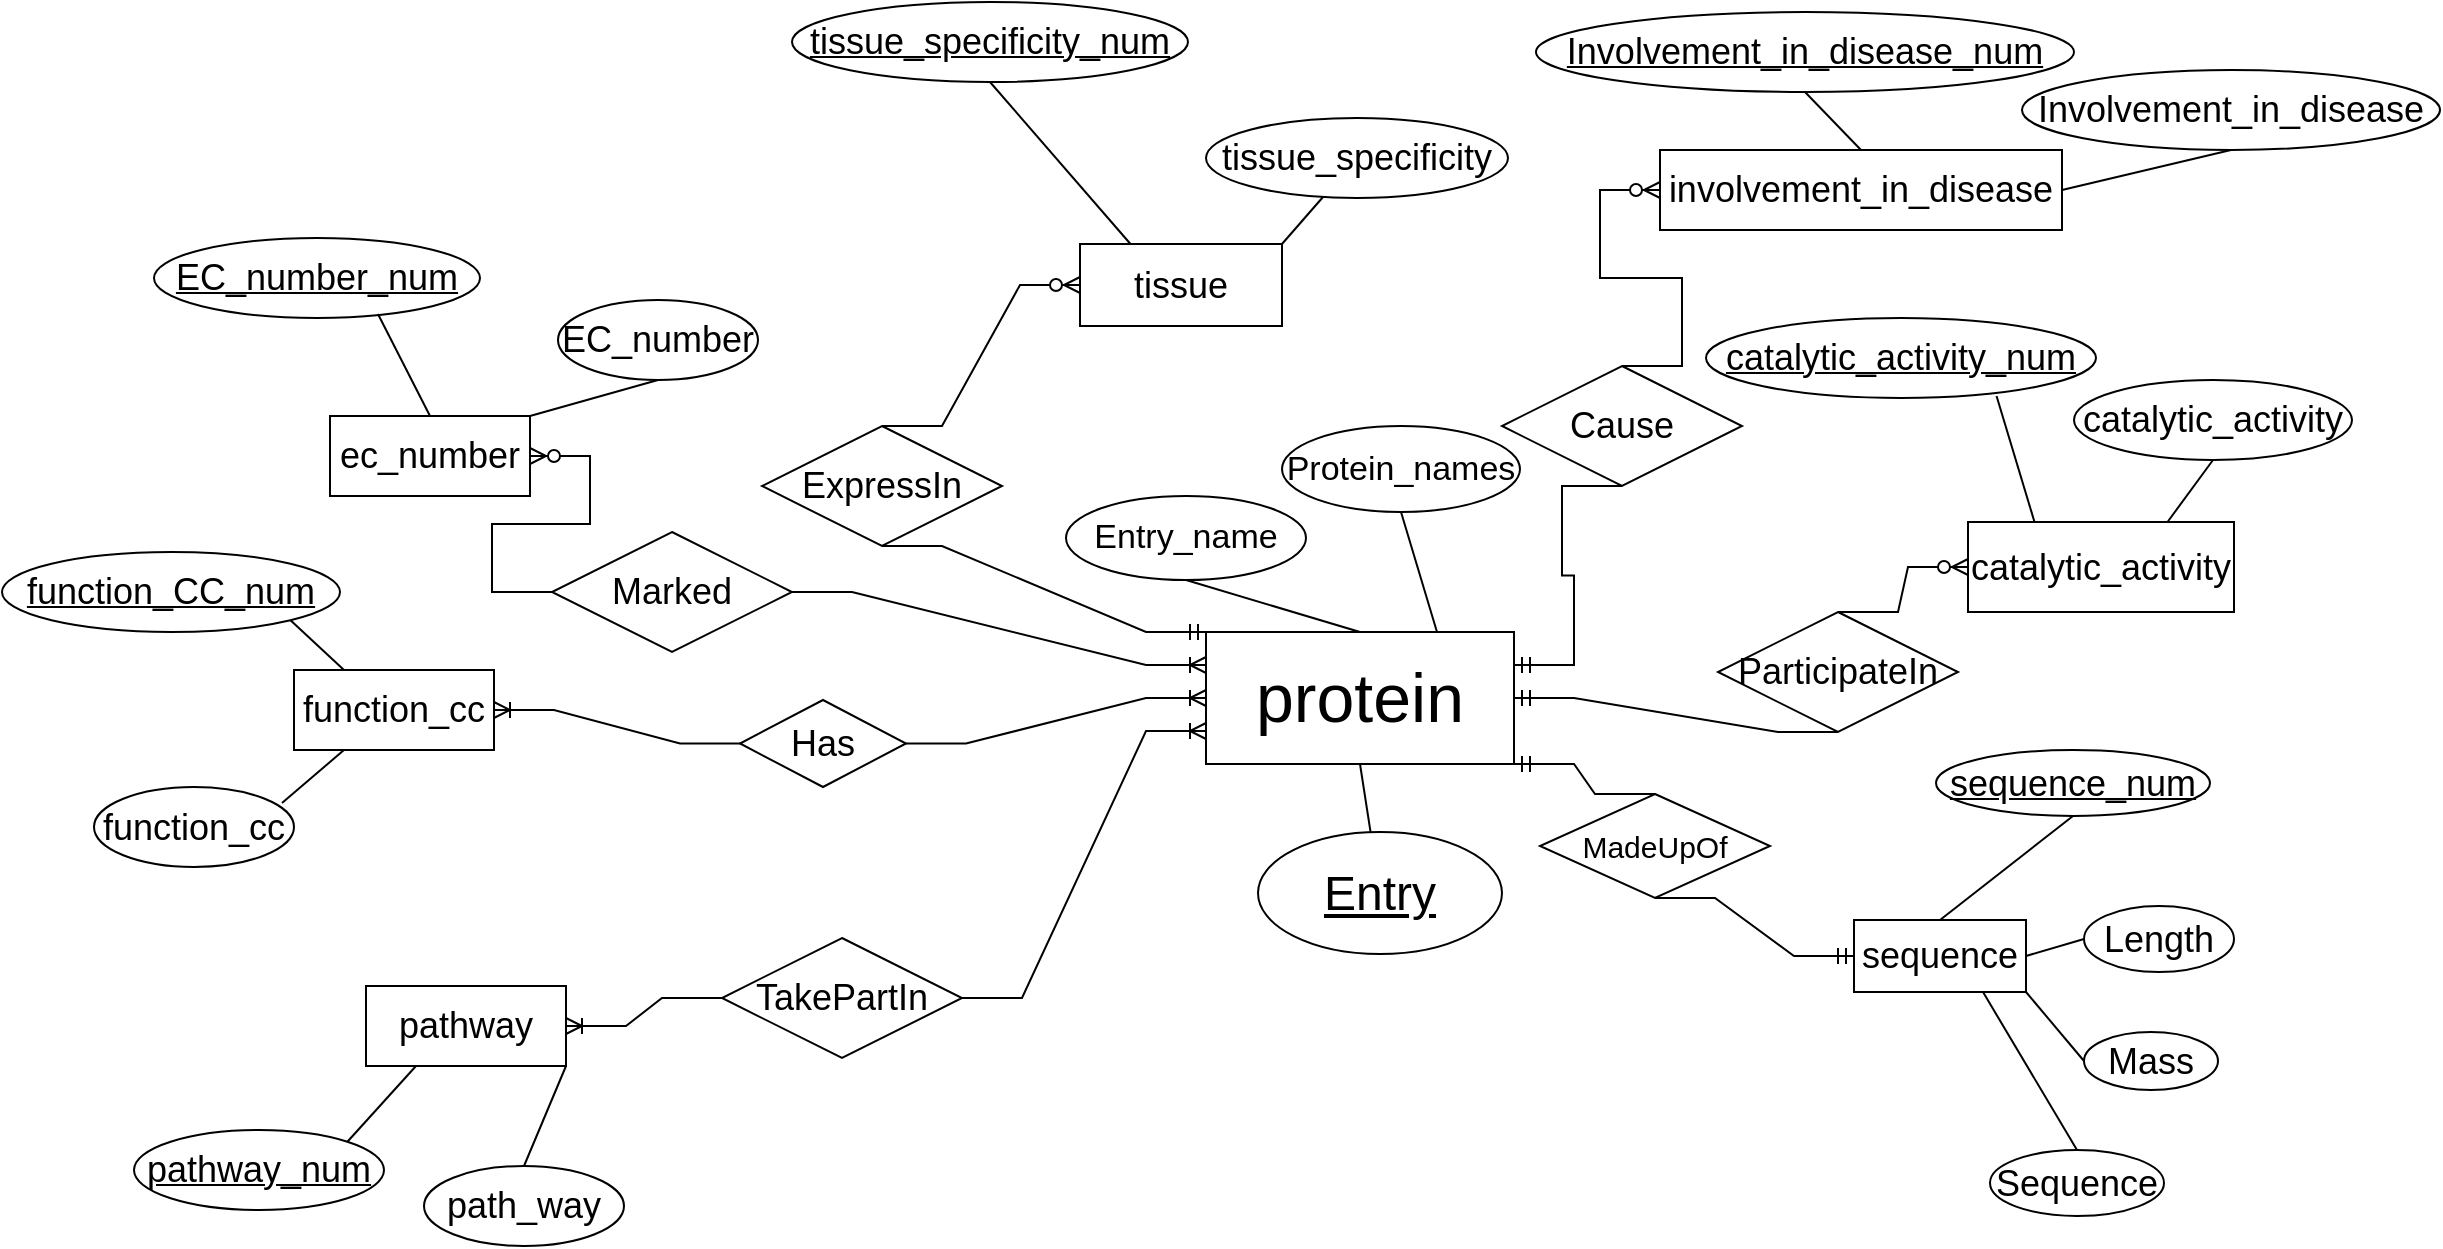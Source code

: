 <mxfile version="20.8.19" type="github">
  <diagram id="R2lEEEUBdFMjLlhIrx00" name="Page-1">
    <mxGraphModel dx="1221" dy="695" grid="0" gridSize="10" guides="1" tooltips="1" connect="1" arrows="1" fold="1" page="1" pageScale="1" pageWidth="1400" pageHeight="850" math="0" shadow="0" extFonts="Permanent Marker^https://fonts.googleapis.com/css?family=Permanent+Marker">
      <root>
        <mxCell id="0" />
        <mxCell id="1" parent="0" />
        <mxCell id="_gGGdBpEkVYkus1h5GGY-2" value="protein" style="whiteSpace=wrap;html=1;align=center;fontSize=34;" vertex="1" parent="1">
          <mxGeometry x="665" y="422" width="154" height="66" as="geometry" />
        </mxCell>
        <mxCell id="_gGGdBpEkVYkus1h5GGY-10" value="" style="endArrow=none;html=1;rounded=0;fontSize=25;entryX=0.5;entryY=1;entryDx=0;entryDy=0;" edge="1" parent="1" source="_gGGdBpEkVYkus1h5GGY-15" target="_gGGdBpEkVYkus1h5GGY-2">
          <mxGeometry relative="1" as="geometry">
            <mxPoint x="686.809" y="369.88" as="sourcePoint" />
            <mxPoint x="721" y="430" as="targetPoint" />
          </mxGeometry>
        </mxCell>
        <mxCell id="_gGGdBpEkVYkus1h5GGY-11" value="Entry_name" style="ellipse;whiteSpace=wrap;html=1;align=center;fontSize=17;" vertex="1" parent="1">
          <mxGeometry x="595" y="354" width="120" height="42" as="geometry" />
        </mxCell>
        <mxCell id="_gGGdBpEkVYkus1h5GGY-12" value="" style="endArrow=none;html=1;rounded=0;fontSize=17;exitX=0.5;exitY=1;exitDx=0;exitDy=0;entryX=0.5;entryY=0;entryDx=0;entryDy=0;" edge="1" parent="1" source="_gGGdBpEkVYkus1h5GGY-11" target="_gGGdBpEkVYkus1h5GGY-2">
          <mxGeometry relative="1" as="geometry">
            <mxPoint x="653" y="518" as="sourcePoint" />
            <mxPoint x="813" y="518" as="targetPoint" />
          </mxGeometry>
        </mxCell>
        <mxCell id="_gGGdBpEkVYkus1h5GGY-13" value="Protein_names" style="ellipse;whiteSpace=wrap;html=1;align=center;fontSize=17;" vertex="1" parent="1">
          <mxGeometry x="703" y="319" width="119" height="43" as="geometry" />
        </mxCell>
        <mxCell id="_gGGdBpEkVYkus1h5GGY-14" value="" style="endArrow=none;html=1;rounded=0;fontSize=17;entryX=0.5;entryY=1;entryDx=0;entryDy=0;exitX=0.75;exitY=0;exitDx=0;exitDy=0;" edge="1" parent="1" source="_gGGdBpEkVYkus1h5GGY-2" target="_gGGdBpEkVYkus1h5GGY-13">
          <mxGeometry relative="1" as="geometry">
            <mxPoint x="653" y="518" as="sourcePoint" />
            <mxPoint x="813" y="518" as="targetPoint" />
          </mxGeometry>
        </mxCell>
        <mxCell id="_gGGdBpEkVYkus1h5GGY-15" value="Entry" style="ellipse;whiteSpace=wrap;html=1;align=center;fontStyle=4;fontSize=24;" vertex="1" parent="1">
          <mxGeometry x="691" y="522" width="122" height="61" as="geometry" />
        </mxCell>
        <mxCell id="_gGGdBpEkVYkus1h5GGY-16" value="sequence" style="whiteSpace=wrap;html=1;align=center;fontSize=18;" vertex="1" parent="1">
          <mxGeometry x="989" y="566" width="86" height="36" as="geometry" />
        </mxCell>
        <mxCell id="_gGGdBpEkVYkus1h5GGY-17" value="MadeUpOf" style="shape=rhombus;perimeter=rhombusPerimeter;whiteSpace=wrap;html=1;align=center;fontSize=15;" vertex="1" parent="1">
          <mxGeometry x="832" y="503" width="115" height="52" as="geometry" />
        </mxCell>
        <mxCell id="_gGGdBpEkVYkus1h5GGY-19" value="" style="edgeStyle=entityRelationEdgeStyle;fontSize=12;html=1;endArrow=ERmandOne;rounded=0;exitX=0.5;exitY=0;exitDx=0;exitDy=0;entryX=1;entryY=1;entryDx=0;entryDy=0;" edge="1" parent="1" source="_gGGdBpEkVYkus1h5GGY-17" target="_gGGdBpEkVYkus1h5GGY-2">
          <mxGeometry width="100" height="100" relative="1" as="geometry">
            <mxPoint x="683" y="668" as="sourcePoint" />
            <mxPoint x="819" y="459" as="targetPoint" />
          </mxGeometry>
        </mxCell>
        <mxCell id="_gGGdBpEkVYkus1h5GGY-20" value="" style="edgeStyle=entityRelationEdgeStyle;fontSize=12;html=1;endArrow=ERmandOne;rounded=0;exitX=0.5;exitY=1;exitDx=0;exitDy=0;" edge="1" parent="1" source="_gGGdBpEkVYkus1h5GGY-17" target="_gGGdBpEkVYkus1h5GGY-16">
          <mxGeometry width="100" height="100" relative="1" as="geometry">
            <mxPoint x="683" y="668" as="sourcePoint" />
            <mxPoint x="783" y="568" as="targetPoint" />
          </mxGeometry>
        </mxCell>
        <mxCell id="_gGGdBpEkVYkus1h5GGY-22" value="sequence_num" style="ellipse;whiteSpace=wrap;html=1;align=center;fontStyle=4;fontSize=18;" vertex="1" parent="1">
          <mxGeometry x="1030" y="481" width="137" height="33" as="geometry" />
        </mxCell>
        <mxCell id="_gGGdBpEkVYkus1h5GGY-23" value="" style="endArrow=none;html=1;rounded=0;fontSize=18;entryX=0.5;entryY=1;entryDx=0;entryDy=0;exitX=0.5;exitY=0;exitDx=0;exitDy=0;" edge="1" parent="1" source="_gGGdBpEkVYkus1h5GGY-16" target="_gGGdBpEkVYkus1h5GGY-22">
          <mxGeometry relative="1" as="geometry">
            <mxPoint x="687" y="518" as="sourcePoint" />
            <mxPoint x="847" y="518" as="targetPoint" />
          </mxGeometry>
        </mxCell>
        <mxCell id="_gGGdBpEkVYkus1h5GGY-24" value="Length" style="ellipse;whiteSpace=wrap;html=1;align=center;fontSize=18;" vertex="1" parent="1">
          <mxGeometry x="1104" y="559" width="75" height="33" as="geometry" />
        </mxCell>
        <mxCell id="_gGGdBpEkVYkus1h5GGY-25" value="" style="endArrow=none;html=1;rounded=0;fontSize=18;exitX=1;exitY=0.5;exitDx=0;exitDy=0;entryX=0;entryY=0.5;entryDx=0;entryDy=0;" edge="1" parent="1" source="_gGGdBpEkVYkus1h5GGY-16" target="_gGGdBpEkVYkus1h5GGY-24">
          <mxGeometry relative="1" as="geometry">
            <mxPoint x="884" y="672" as="sourcePoint" />
            <mxPoint x="847" y="518" as="targetPoint" />
          </mxGeometry>
        </mxCell>
        <mxCell id="_gGGdBpEkVYkus1h5GGY-27" value="Mass" style="ellipse;whiteSpace=wrap;html=1;align=center;fontSize=18;" vertex="1" parent="1">
          <mxGeometry x="1104" y="622" width="67" height="29" as="geometry" />
        </mxCell>
        <mxCell id="_gGGdBpEkVYkus1h5GGY-28" value="" style="endArrow=none;html=1;rounded=0;fontSize=18;entryX=0;entryY=0.5;entryDx=0;entryDy=0;exitX=1;exitY=1;exitDx=0;exitDy=0;" edge="1" parent="1" source="_gGGdBpEkVYkus1h5GGY-16" target="_gGGdBpEkVYkus1h5GGY-27">
          <mxGeometry relative="1" as="geometry">
            <mxPoint x="687" y="621" as="sourcePoint" />
            <mxPoint x="847" y="518" as="targetPoint" />
          </mxGeometry>
        </mxCell>
        <mxCell id="_gGGdBpEkVYkus1h5GGY-29" value="Sequence" style="ellipse;whiteSpace=wrap;html=1;align=center;fontSize=18;" vertex="1" parent="1">
          <mxGeometry x="1057" y="681" width="87" height="33" as="geometry" />
        </mxCell>
        <mxCell id="_gGGdBpEkVYkus1h5GGY-30" value="" style="endArrow=none;html=1;rounded=0;fontSize=18;entryX=0.75;entryY=1;entryDx=0;entryDy=0;exitX=0.5;exitY=0;exitDx=0;exitDy=0;" edge="1" parent="1" source="_gGGdBpEkVYkus1h5GGY-29" target="_gGGdBpEkVYkus1h5GGY-16">
          <mxGeometry relative="1" as="geometry">
            <mxPoint x="687" y="518" as="sourcePoint" />
            <mxPoint x="847" y="518" as="targetPoint" />
          </mxGeometry>
        </mxCell>
        <mxCell id="_gGGdBpEkVYkus1h5GGY-31" value="catalytic_activity" style="whiteSpace=wrap;html=1;align=center;fontSize=18;" vertex="1" parent="1">
          <mxGeometry x="1046" y="367" width="133" height="45" as="geometry" />
        </mxCell>
        <mxCell id="_gGGdBpEkVYkus1h5GGY-32" value="ParticipateIn" style="shape=rhombus;perimeter=rhombusPerimeter;whiteSpace=wrap;html=1;align=center;fontSize=18;" vertex="1" parent="1">
          <mxGeometry x="921" y="412" width="120" height="60" as="geometry" />
        </mxCell>
        <mxCell id="_gGGdBpEkVYkus1h5GGY-33" value="" style="edgeStyle=entityRelationEdgeStyle;fontSize=12;html=1;endArrow=ERmandOne;rounded=0;entryX=1;entryY=0.5;entryDx=0;entryDy=0;exitX=0.5;exitY=1;exitDx=0;exitDy=0;" edge="1" parent="1" source="_gGGdBpEkVYkus1h5GGY-32" target="_gGGdBpEkVYkus1h5GGY-2">
          <mxGeometry width="100" height="100" relative="1" as="geometry">
            <mxPoint x="717" y="568" as="sourcePoint" />
            <mxPoint x="817" y="468" as="targetPoint" />
          </mxGeometry>
        </mxCell>
        <mxCell id="_gGGdBpEkVYkus1h5GGY-34" value="" style="edgeStyle=entityRelationEdgeStyle;fontSize=12;html=1;endArrow=ERzeroToMany;endFill=1;rounded=0;exitX=0.5;exitY=0;exitDx=0;exitDy=0;entryX=0;entryY=0.5;entryDx=0;entryDy=0;" edge="1" parent="1" source="_gGGdBpEkVYkus1h5GGY-32" target="_gGGdBpEkVYkus1h5GGY-31">
          <mxGeometry width="100" height="100" relative="1" as="geometry">
            <mxPoint x="717" y="568" as="sourcePoint" />
            <mxPoint x="817" y="468" as="targetPoint" />
          </mxGeometry>
        </mxCell>
        <mxCell id="_gGGdBpEkVYkus1h5GGY-35" value="catalytic_activity" style="ellipse;whiteSpace=wrap;html=1;align=center;fontSize=18;" vertex="1" parent="1">
          <mxGeometry x="1099" y="296" width="139" height="40" as="geometry" />
        </mxCell>
        <mxCell id="_gGGdBpEkVYkus1h5GGY-36" value="" style="endArrow=none;html=1;rounded=0;fontSize=18;entryX=0.5;entryY=1;entryDx=0;entryDy=0;exitX=0.75;exitY=0;exitDx=0;exitDy=0;" edge="1" parent="1" source="_gGGdBpEkVYkus1h5GGY-31" target="_gGGdBpEkVYkus1h5GGY-35">
          <mxGeometry relative="1" as="geometry">
            <mxPoint x="687" y="518" as="sourcePoint" />
            <mxPoint x="847" y="518" as="targetPoint" />
          </mxGeometry>
        </mxCell>
        <mxCell id="_gGGdBpEkVYkus1h5GGY-37" value="catalytic_activity_num" style="ellipse;whiteSpace=wrap;html=1;align=center;fontStyle=4;fontSize=18;" vertex="1" parent="1">
          <mxGeometry x="915" y="265" width="195" height="40" as="geometry" />
        </mxCell>
        <mxCell id="_gGGdBpEkVYkus1h5GGY-38" value="" style="endArrow=none;html=1;rounded=0;fontSize=18;exitX=0.745;exitY=0.975;exitDx=0;exitDy=0;exitPerimeter=0;entryX=0.25;entryY=0;entryDx=0;entryDy=0;" edge="1" parent="1" source="_gGGdBpEkVYkus1h5GGY-37" target="_gGGdBpEkVYkus1h5GGY-31">
          <mxGeometry relative="1" as="geometry">
            <mxPoint x="687" y="418" as="sourcePoint" />
            <mxPoint x="847" y="418" as="targetPoint" />
          </mxGeometry>
        </mxCell>
        <mxCell id="_gGGdBpEkVYkus1h5GGY-39" value="Cause" style="shape=rhombus;perimeter=rhombusPerimeter;whiteSpace=wrap;html=1;align=center;fontSize=18;" vertex="1" parent="1">
          <mxGeometry x="813" y="289" width="120" height="60" as="geometry" />
        </mxCell>
        <mxCell id="_gGGdBpEkVYkus1h5GGY-40" value="" style="edgeStyle=entityRelationEdgeStyle;fontSize=12;html=1;endArrow=ERmandOne;rounded=0;entryX=1;entryY=0.25;entryDx=0;entryDy=0;exitX=0.5;exitY=1;exitDx=0;exitDy=0;" edge="1" parent="1" source="_gGGdBpEkVYkus1h5GGY-39" target="_gGGdBpEkVYkus1h5GGY-2">
          <mxGeometry width="100" height="100" relative="1" as="geometry">
            <mxPoint x="579" y="479" as="sourcePoint" />
            <mxPoint x="680" y="581" as="targetPoint" />
          </mxGeometry>
        </mxCell>
        <mxCell id="_gGGdBpEkVYkus1h5GGY-42" value="involvement_in_disease" style="whiteSpace=wrap;html=1;align=center;fontSize=18;" vertex="1" parent="1">
          <mxGeometry x="892" y="181" width="201" height="40" as="geometry" />
        </mxCell>
        <mxCell id="_gGGdBpEkVYkus1h5GGY-43" value="" style="edgeStyle=entityRelationEdgeStyle;fontSize=12;html=1;endArrow=ERzeroToMany;endFill=1;rounded=0;exitX=0.5;exitY=0;exitDx=0;exitDy=0;entryX=0;entryY=0.5;entryDx=0;entryDy=0;" edge="1" parent="1" source="_gGGdBpEkVYkus1h5GGY-39" target="_gGGdBpEkVYkus1h5GGY-42">
          <mxGeometry width="100" height="100" relative="1" as="geometry">
            <mxPoint x="602" y="434" as="sourcePoint" />
            <mxPoint x="702" y="334" as="targetPoint" />
          </mxGeometry>
        </mxCell>
        <mxCell id="_gGGdBpEkVYkus1h5GGY-44" value="Involvement_in_disease_num" style="ellipse;whiteSpace=wrap;html=1;align=center;fontStyle=4;fontSize=18;" vertex="1" parent="1">
          <mxGeometry x="830" y="112" width="269" height="40" as="geometry" />
        </mxCell>
        <mxCell id="_gGGdBpEkVYkus1h5GGY-45" value="" style="endArrow=none;html=1;rounded=0;fontSize=18;exitX=0.5;exitY=1;exitDx=0;exitDy=0;entryX=0.5;entryY=0;entryDx=0;entryDy=0;" edge="1" parent="1" source="_gGGdBpEkVYkus1h5GGY-44" target="_gGGdBpEkVYkus1h5GGY-42">
          <mxGeometry relative="1" as="geometry">
            <mxPoint x="572" y="384" as="sourcePoint" />
            <mxPoint x="732" y="384" as="targetPoint" />
          </mxGeometry>
        </mxCell>
        <mxCell id="_gGGdBpEkVYkus1h5GGY-46" value="Involvement_in_disease" style="ellipse;whiteSpace=wrap;html=1;align=center;fontSize=18;" vertex="1" parent="1">
          <mxGeometry x="1073" y="141" width="209" height="40" as="geometry" />
        </mxCell>
        <mxCell id="_gGGdBpEkVYkus1h5GGY-48" value="" style="endArrow=none;html=1;rounded=0;fontSize=18;exitX=0.5;exitY=1;exitDx=0;exitDy=0;entryX=1;entryY=0.5;entryDx=0;entryDy=0;" edge="1" parent="1" source="_gGGdBpEkVYkus1h5GGY-46" target="_gGGdBpEkVYkus1h5GGY-42">
          <mxGeometry relative="1" as="geometry">
            <mxPoint x="572" y="384" as="sourcePoint" />
            <mxPoint x="732" y="384" as="targetPoint" />
          </mxGeometry>
        </mxCell>
        <mxCell id="_gGGdBpEkVYkus1h5GGY-49" value="ExpressIn" style="shape=rhombus;perimeter=rhombusPerimeter;whiteSpace=wrap;html=1;align=center;fontSize=18;" vertex="1" parent="1">
          <mxGeometry x="443" y="319" width="120" height="60" as="geometry" />
        </mxCell>
        <mxCell id="_gGGdBpEkVYkus1h5GGY-50" value="" style="edgeStyle=entityRelationEdgeStyle;fontSize=12;html=1;endArrow=ERmandOne;rounded=0;entryX=0;entryY=0;entryDx=0;entryDy=0;exitX=0.5;exitY=1;exitDx=0;exitDy=0;" edge="1" parent="1" source="_gGGdBpEkVYkus1h5GGY-49" target="_gGGdBpEkVYkus1h5GGY-2">
          <mxGeometry width="100" height="100" relative="1" as="geometry">
            <mxPoint x="618" y="434" as="sourcePoint" />
            <mxPoint x="718" y="334" as="targetPoint" />
          </mxGeometry>
        </mxCell>
        <mxCell id="_gGGdBpEkVYkus1h5GGY-52" value="" style="edgeStyle=entityRelationEdgeStyle;fontSize=12;html=1;endArrow=ERzeroToMany;endFill=1;rounded=0;exitX=0.5;exitY=0;exitDx=0;exitDy=0;entryX=0;entryY=0.5;entryDx=0;entryDy=0;" edge="1" parent="1" source="_gGGdBpEkVYkus1h5GGY-49" target="_gGGdBpEkVYkus1h5GGY-53">
          <mxGeometry width="100" height="100" relative="1" as="geometry">
            <mxPoint x="618" y="434" as="sourcePoint" />
            <mxPoint x="481" y="238" as="targetPoint" />
          </mxGeometry>
        </mxCell>
        <mxCell id="_gGGdBpEkVYkus1h5GGY-53" value="tissue" style="whiteSpace=wrap;html=1;align=center;fontSize=18;" vertex="1" parent="1">
          <mxGeometry x="602" y="228" width="101" height="41" as="geometry" />
        </mxCell>
        <mxCell id="_gGGdBpEkVYkus1h5GGY-54" value="tissue_specificity_num" style="ellipse;whiteSpace=wrap;html=1;align=center;fontStyle=4;fontSize=18;" vertex="1" parent="1">
          <mxGeometry x="458" y="107" width="198" height="40" as="geometry" />
        </mxCell>
        <mxCell id="_gGGdBpEkVYkus1h5GGY-55" value="" style="endArrow=none;html=1;rounded=0;fontSize=18;exitX=0.25;exitY=0;exitDx=0;exitDy=0;entryX=0.5;entryY=1;entryDx=0;entryDy=0;" edge="1" parent="1" source="_gGGdBpEkVYkus1h5GGY-53" target="_gGGdBpEkVYkus1h5GGY-54">
          <mxGeometry relative="1" as="geometry">
            <mxPoint x="588" y="384" as="sourcePoint" />
            <mxPoint x="748" y="384" as="targetPoint" />
          </mxGeometry>
        </mxCell>
        <mxCell id="_gGGdBpEkVYkus1h5GGY-56" value="tissue_specificity" style="ellipse;whiteSpace=wrap;html=1;align=center;fontSize=18;" vertex="1" parent="1">
          <mxGeometry x="665" y="165" width="151" height="40" as="geometry" />
        </mxCell>
        <mxCell id="_gGGdBpEkVYkus1h5GGY-57" value="" style="endArrow=none;html=1;rounded=0;fontSize=18;entryX=1;entryY=0;entryDx=0;entryDy=0;" edge="1" parent="1" source="_gGGdBpEkVYkus1h5GGY-56" target="_gGGdBpEkVYkus1h5GGY-53">
          <mxGeometry relative="1" as="geometry">
            <mxPoint x="588" y="384" as="sourcePoint" />
            <mxPoint x="748" y="384" as="targetPoint" />
          </mxGeometry>
        </mxCell>
        <mxCell id="_gGGdBpEkVYkus1h5GGY-58" value="Marked" style="shape=rhombus;perimeter=rhombusPerimeter;whiteSpace=wrap;html=1;align=center;fontSize=18;" vertex="1" parent="1">
          <mxGeometry x="338" y="372" width="120" height="60" as="geometry" />
        </mxCell>
        <mxCell id="_gGGdBpEkVYkus1h5GGY-59" value="EC_number_num" style="ellipse;whiteSpace=wrap;html=1;align=center;fontStyle=4;fontSize=18;" vertex="1" parent="1">
          <mxGeometry x="139" y="225" width="163" height="40" as="geometry" />
        </mxCell>
        <mxCell id="_gGGdBpEkVYkus1h5GGY-60" value="ec_number" style="whiteSpace=wrap;html=1;align=center;fontSize=18;" vertex="1" parent="1">
          <mxGeometry x="227" y="314" width="100" height="40" as="geometry" />
        </mxCell>
        <mxCell id="_gGGdBpEkVYkus1h5GGY-61" value="" style="edgeStyle=entityRelationEdgeStyle;fontSize=12;html=1;endArrow=ERoneToMany;rounded=0;exitX=1;exitY=0.5;exitDx=0;exitDy=0;entryX=0;entryY=0.25;entryDx=0;entryDy=0;" edge="1" parent="1" source="_gGGdBpEkVYkus1h5GGY-58" target="_gGGdBpEkVYkus1h5GGY-2">
          <mxGeometry width="100" height="100" relative="1" as="geometry">
            <mxPoint x="618" y="434" as="sourcePoint" />
            <mxPoint x="718" y="334" as="targetPoint" />
          </mxGeometry>
        </mxCell>
        <mxCell id="_gGGdBpEkVYkus1h5GGY-62" value="" style="edgeStyle=entityRelationEdgeStyle;fontSize=12;html=1;endArrow=ERzeroToMany;endFill=1;rounded=0;exitX=0;exitY=0.5;exitDx=0;exitDy=0;entryX=1;entryY=0.5;entryDx=0;entryDy=0;" edge="1" parent="1" source="_gGGdBpEkVYkus1h5GGY-58" target="_gGGdBpEkVYkus1h5GGY-60">
          <mxGeometry width="100" height="100" relative="1" as="geometry">
            <mxPoint x="618" y="434" as="sourcePoint" />
            <mxPoint x="718" y="334" as="targetPoint" />
          </mxGeometry>
        </mxCell>
        <mxCell id="_gGGdBpEkVYkus1h5GGY-63" value="EC_number" style="ellipse;whiteSpace=wrap;html=1;align=center;fontSize=18;" vertex="1" parent="1">
          <mxGeometry x="341" y="256" width="100" height="40" as="geometry" />
        </mxCell>
        <mxCell id="_gGGdBpEkVYkus1h5GGY-64" value="" style="endArrow=none;html=1;rounded=0;fontSize=18;exitX=0.5;exitY=1;exitDx=0;exitDy=0;entryX=1;entryY=0;entryDx=0;entryDy=0;" edge="1" parent="1" source="_gGGdBpEkVYkus1h5GGY-63" target="_gGGdBpEkVYkus1h5GGY-60">
          <mxGeometry relative="1" as="geometry">
            <mxPoint x="588" y="384" as="sourcePoint" />
            <mxPoint x="748" y="384" as="targetPoint" />
          </mxGeometry>
        </mxCell>
        <mxCell id="_gGGdBpEkVYkus1h5GGY-65" value="" style="endArrow=none;html=1;rounded=0;fontSize=18;exitX=0.687;exitY=0.95;exitDx=0;exitDy=0;exitPerimeter=0;entryX=0.5;entryY=0;entryDx=0;entryDy=0;" edge="1" parent="1" source="_gGGdBpEkVYkus1h5GGY-59" target="_gGGdBpEkVYkus1h5GGY-60">
          <mxGeometry relative="1" as="geometry">
            <mxPoint x="588" y="384" as="sourcePoint" />
            <mxPoint x="748" y="384" as="targetPoint" />
          </mxGeometry>
        </mxCell>
        <mxCell id="_gGGdBpEkVYkus1h5GGY-66" value="Has" style="shape=rhombus;perimeter=rhombusPerimeter;whiteSpace=wrap;html=1;align=center;fontSize=18;" vertex="1" parent="1">
          <mxGeometry x="432" y="456" width="83" height="43.5" as="geometry" />
        </mxCell>
        <mxCell id="_gGGdBpEkVYkus1h5GGY-67" value="function_cc" style="whiteSpace=wrap;html=1;align=center;fontSize=18;" vertex="1" parent="1">
          <mxGeometry x="209" y="441" width="100" height="40" as="geometry" />
        </mxCell>
        <mxCell id="_gGGdBpEkVYkus1h5GGY-68" value="" style="edgeStyle=entityRelationEdgeStyle;fontSize=12;html=1;endArrow=ERoneToMany;rounded=0;exitX=0;exitY=0.5;exitDx=0;exitDy=0;" edge="1" parent="1" source="_gGGdBpEkVYkus1h5GGY-66" target="_gGGdBpEkVYkus1h5GGY-67">
          <mxGeometry width="100" height="100" relative="1" as="geometry">
            <mxPoint x="618" y="434" as="sourcePoint" />
            <mxPoint x="718" y="334" as="targetPoint" />
          </mxGeometry>
        </mxCell>
        <mxCell id="_gGGdBpEkVYkus1h5GGY-69" value="" style="edgeStyle=entityRelationEdgeStyle;fontSize=12;html=1;endArrow=ERoneToMany;rounded=0;entryX=0;entryY=0.5;entryDx=0;entryDy=0;exitX=1;exitY=0.5;exitDx=0;exitDy=0;" edge="1" parent="1" source="_gGGdBpEkVYkus1h5GGY-66" target="_gGGdBpEkVYkus1h5GGY-2">
          <mxGeometry width="100" height="100" relative="1" as="geometry">
            <mxPoint x="618" y="434" as="sourcePoint" />
            <mxPoint x="718" y="334" as="targetPoint" />
          </mxGeometry>
        </mxCell>
        <mxCell id="_gGGdBpEkVYkus1h5GGY-70" value="TakePartIn" style="shape=rhombus;perimeter=rhombusPerimeter;whiteSpace=wrap;html=1;align=center;fontSize=18;" vertex="1" parent="1">
          <mxGeometry x="423" y="575" width="120" height="60" as="geometry" />
        </mxCell>
        <mxCell id="_gGGdBpEkVYkus1h5GGY-71" value="pathway" style="whiteSpace=wrap;html=1;align=center;fontSize=18;" vertex="1" parent="1">
          <mxGeometry x="245" y="599" width="100" height="40" as="geometry" />
        </mxCell>
        <mxCell id="_gGGdBpEkVYkus1h5GGY-72" value="" style="edgeStyle=entityRelationEdgeStyle;fontSize=12;html=1;endArrow=ERoneToMany;rounded=0;exitX=1;exitY=0.5;exitDx=0;exitDy=0;entryX=0;entryY=0.75;entryDx=0;entryDy=0;" edge="1" parent="1" source="_gGGdBpEkVYkus1h5GGY-70" target="_gGGdBpEkVYkus1h5GGY-2">
          <mxGeometry width="100" height="100" relative="1" as="geometry">
            <mxPoint x="618" y="434" as="sourcePoint" />
            <mxPoint x="718" y="334" as="targetPoint" />
          </mxGeometry>
        </mxCell>
        <mxCell id="_gGGdBpEkVYkus1h5GGY-73" value="" style="edgeStyle=entityRelationEdgeStyle;fontSize=12;html=1;endArrow=ERoneToMany;rounded=0;exitX=0;exitY=0.5;exitDx=0;exitDy=0;" edge="1" parent="1" source="_gGGdBpEkVYkus1h5GGY-70" target="_gGGdBpEkVYkus1h5GGY-71">
          <mxGeometry width="100" height="100" relative="1" as="geometry">
            <mxPoint x="618" y="434" as="sourcePoint" />
            <mxPoint x="718" y="334" as="targetPoint" />
          </mxGeometry>
        </mxCell>
        <mxCell id="_gGGdBpEkVYkus1h5GGY-74" value="pathway_num" style="ellipse;whiteSpace=wrap;html=1;align=center;fontStyle=4;fontSize=18;" vertex="1" parent="1">
          <mxGeometry x="129" y="671" width="125" height="40" as="geometry" />
        </mxCell>
        <mxCell id="_gGGdBpEkVYkus1h5GGY-75" value="path_way" style="ellipse;whiteSpace=wrap;html=1;align=center;fontSize=18;" vertex="1" parent="1">
          <mxGeometry x="274" y="689" width="100" height="40" as="geometry" />
        </mxCell>
        <mxCell id="_gGGdBpEkVYkus1h5GGY-76" value="" style="endArrow=none;html=1;rounded=0;fontSize=18;exitX=1;exitY=1;exitDx=0;exitDy=0;entryX=0.5;entryY=0;entryDx=0;entryDy=0;" edge="1" parent="1" source="_gGGdBpEkVYkus1h5GGY-71" target="_gGGdBpEkVYkus1h5GGY-75">
          <mxGeometry relative="1" as="geometry">
            <mxPoint x="588" y="384" as="sourcePoint" />
            <mxPoint x="748" y="384" as="targetPoint" />
          </mxGeometry>
        </mxCell>
        <mxCell id="_gGGdBpEkVYkus1h5GGY-77" value="" style="endArrow=none;html=1;rounded=0;fontSize=18;exitX=0.25;exitY=1;exitDx=0;exitDy=0;entryX=1;entryY=0;entryDx=0;entryDy=0;" edge="1" parent="1" source="_gGGdBpEkVYkus1h5GGY-71" target="_gGGdBpEkVYkus1h5GGY-74">
          <mxGeometry relative="1" as="geometry">
            <mxPoint x="588" y="384" as="sourcePoint" />
            <mxPoint x="748" y="384" as="targetPoint" />
          </mxGeometry>
        </mxCell>
        <mxCell id="_gGGdBpEkVYkus1h5GGY-78" value="function_CC_num" style="ellipse;whiteSpace=wrap;html=1;align=center;fontStyle=4;fontSize=18;" vertex="1" parent="1">
          <mxGeometry x="63" y="382" width="169" height="40" as="geometry" />
        </mxCell>
        <mxCell id="_gGGdBpEkVYkus1h5GGY-79" value="function_cc" style="ellipse;whiteSpace=wrap;html=1;align=center;fontSize=18;" vertex="1" parent="1">
          <mxGeometry x="109" y="499.5" width="100" height="40" as="geometry" />
        </mxCell>
        <mxCell id="_gGGdBpEkVYkus1h5GGY-81" value="" style="endArrow=none;html=1;rounded=0;fontSize=18;exitX=1;exitY=1;exitDx=0;exitDy=0;entryX=0.25;entryY=0;entryDx=0;entryDy=0;" edge="1" parent="1" source="_gGGdBpEkVYkus1h5GGY-78" target="_gGGdBpEkVYkus1h5GGY-67">
          <mxGeometry relative="1" as="geometry">
            <mxPoint x="588" y="384" as="sourcePoint" />
            <mxPoint x="748" y="384" as="targetPoint" />
          </mxGeometry>
        </mxCell>
        <mxCell id="_gGGdBpEkVYkus1h5GGY-82" value="" style="endArrow=none;html=1;rounded=0;fontSize=18;entryX=0.25;entryY=1;entryDx=0;entryDy=0;exitX=0.94;exitY=0.2;exitDx=0;exitDy=0;exitPerimeter=0;" edge="1" parent="1" source="_gGGdBpEkVYkus1h5GGY-79" target="_gGGdBpEkVYkus1h5GGY-67">
          <mxGeometry relative="1" as="geometry">
            <mxPoint x="77" y="384" as="sourcePoint" />
            <mxPoint x="237" y="384" as="targetPoint" />
          </mxGeometry>
        </mxCell>
      </root>
    </mxGraphModel>
  </diagram>
</mxfile>
